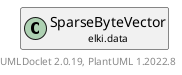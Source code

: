 @startuml
    remove .*\.(Instance|Par|Parameterizer|Factory)$
    set namespaceSeparator none
    hide empty fields
    hide empty methods

    class "<size:14>SparseByteVector.Factory\n<size:10>elki.data" as elki.data.SparseByteVector.Factory [[SparseByteVector.Factory.html]] {
        +newFeatureVector(A, ArrayAdapter<? extends Number, A>): SparseByteVector
        +newNumberVector(A, NumberArrayAdapter<?, ? super A>): SparseByteVector
        +newNumberVector(Int2DoubleOpenHashMap, int): SparseByteVector
        +getDefaultSerializer(): ByteBufferSerializer<SparseByteVector>
        +getRestrictionClass(): Class<? super SparseByteVector>
    }

    interface "<size:14>SparseNumberVector.Factory\n<size:10>elki.data" as elki.data.SparseNumberVector.Factory<SparseByteVector> [[SparseNumberVector.Factory.html]] {
        {abstract} +newNumberVector(Int2DoubleOpenHashMap, int): SparseByteVector
    }
    class "<size:14>SparseByteVector\n<size:10>elki.data" as elki.data.SparseByteVector [[SparseByteVector.html]]
    class "<size:14>SparseByteVector.Factory.Par\n<size:10>elki.data" as elki.data.SparseByteVector.Factory.Par [[SparseByteVector.Factory.Par.html]]

    elki.data.SparseNumberVector.Factory <|.. elki.data.SparseByteVector.Factory
    elki.data.SparseByteVector +-- elki.data.SparseByteVector.Factory
    elki.data.SparseByteVector.Factory +-- elki.data.SparseByteVector.Factory.Par

    center footer UMLDoclet 2.0.19, PlantUML 1.2022.8
@enduml
